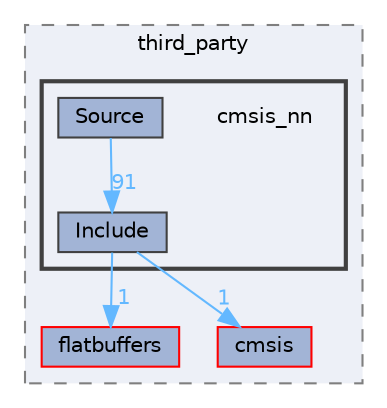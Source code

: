 digraph "Arduino/GetStartedWithMachineLearningOnArduino/tflite-micro-arduino-examples-main/src/third_party/cmsis_nn"
{
 // LATEX_PDF_SIZE
  bgcolor="transparent";
  edge [fontname=Helvetica,fontsize=10,labelfontname=Helvetica,labelfontsize=10];
  node [fontname=Helvetica,fontsize=10,shape=box,height=0.2,width=0.4];
  compound=true
  subgraph clusterdir_132e7ec5e48d289908f71c63bf9105bc {
    graph [ bgcolor="#edf0f7", pencolor="grey50", label="third_party", fontname=Helvetica,fontsize=10 style="filled,dashed", URL="dir_132e7ec5e48d289908f71c63bf9105bc.html",tooltip=""]
  dir_5c26b66e8d1556d2568654603e2a8a3a [label="flatbuffers", fillcolor="#a2b4d6", color="red", style="filled", URL="dir_5c26b66e8d1556d2568654603e2a8a3a.html",tooltip=""];
  dir_627954e3756dcb0c56d5a13ad9e06359 [label="cmsis", fillcolor="#a2b4d6", color="red", style="filled", URL="dir_627954e3756dcb0c56d5a13ad9e06359.html",tooltip=""];
  subgraph clusterdir_7f76f6718c797a6b7c6b935a4bbf1a4e {
    graph [ bgcolor="#edf0f7", pencolor="grey25", label="", fontname=Helvetica,fontsize=10 style="filled,bold", URL="dir_7f76f6718c797a6b7c6b935a4bbf1a4e.html",tooltip=""]
    dir_7f76f6718c797a6b7c6b935a4bbf1a4e [shape=plaintext, label="cmsis_nn"];
  dir_1a4997e63d356e45cdc4e66c4ea7b18a [label="Include", fillcolor="#a2b4d6", color="grey25", style="filled", URL="dir_1a4997e63d356e45cdc4e66c4ea7b18a.html",tooltip=""];
  dir_3f3bc32bb09c71fe7748f5d361525a5c [label="Source", fillcolor="#a2b4d6", color="grey25", style="filled", URL="dir_3f3bc32bb09c71fe7748f5d361525a5c.html",tooltip=""];
  }
  }
  dir_1a4997e63d356e45cdc4e66c4ea7b18a->dir_5c26b66e8d1556d2568654603e2a8a3a [headlabel="1", labeldistance=1.5 headhref="dir_000136_000112.html" href="dir_000136_000112.html" color="steelblue1" fontcolor="steelblue1"];
  dir_1a4997e63d356e45cdc4e66c4ea7b18a->dir_627954e3756dcb0c56d5a13ad9e06359 [headlabel="1", labeldistance=1.5 headhref="dir_000136_000052.html" href="dir_000136_000052.html" color="steelblue1" fontcolor="steelblue1"];
  dir_3f3bc32bb09c71fe7748f5d361525a5c->dir_1a4997e63d356e45cdc4e66c4ea7b18a [headlabel="91", labeldistance=1.5 headhref="dir_000293_000136.html" href="dir_000293_000136.html" color="steelblue1" fontcolor="steelblue1"];
}

